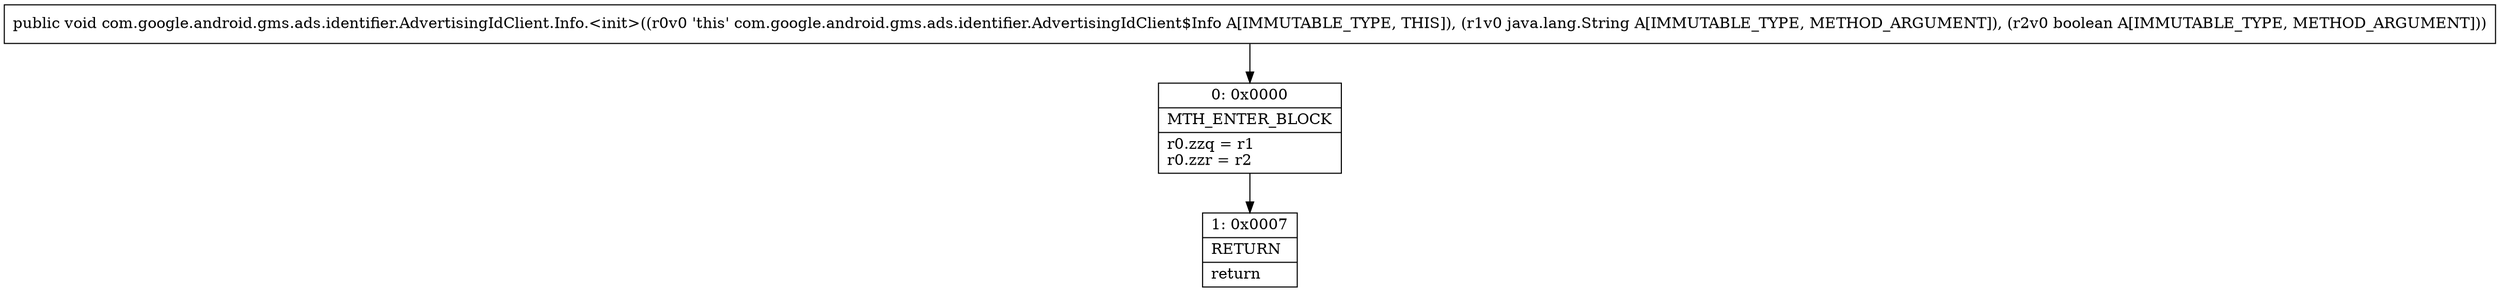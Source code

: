 digraph "CFG forcom.google.android.gms.ads.identifier.AdvertisingIdClient.Info.\<init\>(Ljava\/lang\/String;Z)V" {
Node_0 [shape=record,label="{0\:\ 0x0000|MTH_ENTER_BLOCK\l|r0.zzq = r1\lr0.zzr = r2\l}"];
Node_1 [shape=record,label="{1\:\ 0x0007|RETURN\l|return\l}"];
MethodNode[shape=record,label="{public void com.google.android.gms.ads.identifier.AdvertisingIdClient.Info.\<init\>((r0v0 'this' com.google.android.gms.ads.identifier.AdvertisingIdClient$Info A[IMMUTABLE_TYPE, THIS]), (r1v0 java.lang.String A[IMMUTABLE_TYPE, METHOD_ARGUMENT]), (r2v0 boolean A[IMMUTABLE_TYPE, METHOD_ARGUMENT])) }"];
MethodNode -> Node_0;
Node_0 -> Node_1;
}

